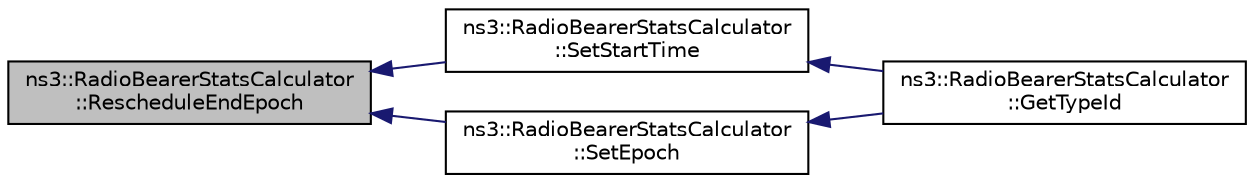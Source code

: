 digraph "ns3::RadioBearerStatsCalculator::RescheduleEndEpoch"
{
  edge [fontname="Helvetica",fontsize="10",labelfontname="Helvetica",labelfontsize="10"];
  node [fontname="Helvetica",fontsize="10",shape=record];
  rankdir="LR";
  Node1 [label="ns3::RadioBearerStatsCalculator\l::RescheduleEndEpoch",height=0.2,width=0.4,color="black", fillcolor="grey75", style="filled", fontcolor="black"];
  Node1 -> Node2 [dir="back",color="midnightblue",fontsize="10",style="solid"];
  Node2 [label="ns3::RadioBearerStatsCalculator\l::SetStartTime",height=0.2,width=0.4,color="black", fillcolor="white", style="filled",URL="$da/d14/classns3_1_1RadioBearerStatsCalculator.html#aa2eddec79377156e7653f9d5be97d10e"];
  Node2 -> Node3 [dir="back",color="midnightblue",fontsize="10",style="solid"];
  Node3 [label="ns3::RadioBearerStatsCalculator\l::GetTypeId",height=0.2,width=0.4,color="black", fillcolor="white", style="filled",URL="$da/d14/classns3_1_1RadioBearerStatsCalculator.html#a2aacc2d4dcc4377e3a96e0891d867b60"];
  Node1 -> Node4 [dir="back",color="midnightblue",fontsize="10",style="solid"];
  Node4 [label="ns3::RadioBearerStatsCalculator\l::SetEpoch",height=0.2,width=0.4,color="black", fillcolor="white", style="filled",URL="$da/d14/classns3_1_1RadioBearerStatsCalculator.html#afe72ec59fb25163dad6c3b47abcb0a32"];
  Node4 -> Node3 [dir="back",color="midnightblue",fontsize="10",style="solid"];
}
